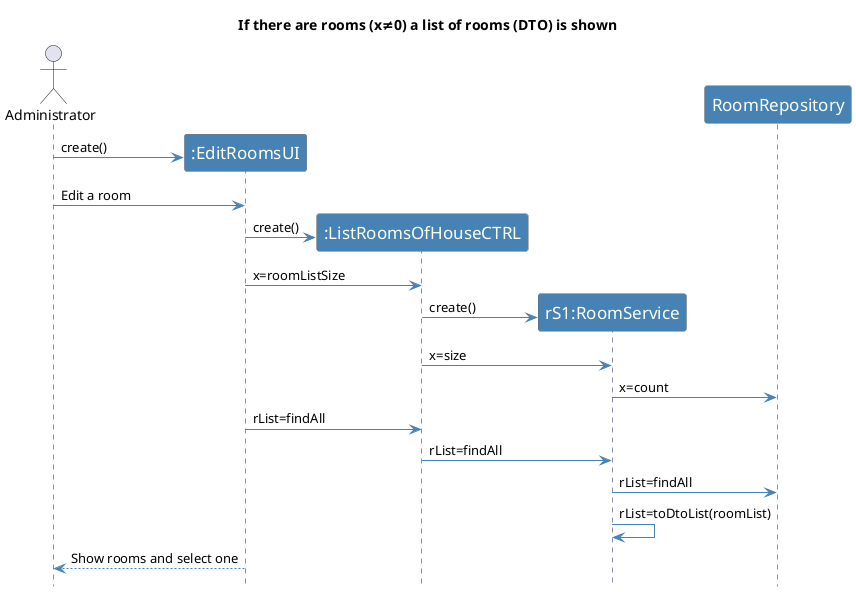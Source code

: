 @startuml
hidefootbox
title If there are rooms (x≠0) a list of rooms (DTO) is shown

actor Administrator

skinparam sequence {
	ArrowColor SteelBlue
	ActorBorderColor Dimgray
	LifeLineBorderColor MidnightBlue
	LifeLineBackgroundColor #A9DCDF

	ParticipantBorderColor Dimgray
	ParticipantBackgroundColor SteelBlue
	ParticipantFontName Calibri Bold
	ParticipantFontSize 17
	ParticipantFontColor Ivory

	ActorBackgroundColor SteelBlue
	ActorFontColor MidnightBlue
	ActorFontSize 17
	ActorFontName Aapex

}

skinparam note {
BorderColor SteelBlue
}

create ":EditRoomsUI"
Administrator -> ":EditRoomsUI": create()
Administrator -> ":EditRoomsUI":Edit a room
create ":ListRoomsOfHouseCTRL"
":EditRoomsUI" -> ":ListRoomsOfHouseCTRL": create()
":EditRoomsUI" -> ":ListRoomsOfHouseCTRL": x=roomListSize
create "rS1:RoomService"
":ListRoomsOfHouseCTRL" -> "rS1:RoomService": create()
":ListRoomsOfHouseCTRL" -> "rS1:RoomService": x=size
"rS1:RoomService" -> RoomRepository: x=count
":EditRoomsUI" -> ":ListRoomsOfHouseCTRL": rList=findAll
":ListRoomsOfHouseCTRL" -> "rS1:RoomService": rList=findAll
"rS1:RoomService" -> RoomRepository: rList=findAll
"rS1:RoomService" -> "rS1:RoomService": rList=toDtoList(roomList)
Administrator <-- ":EditRoomsUI": Show rooms and select one

@enduml